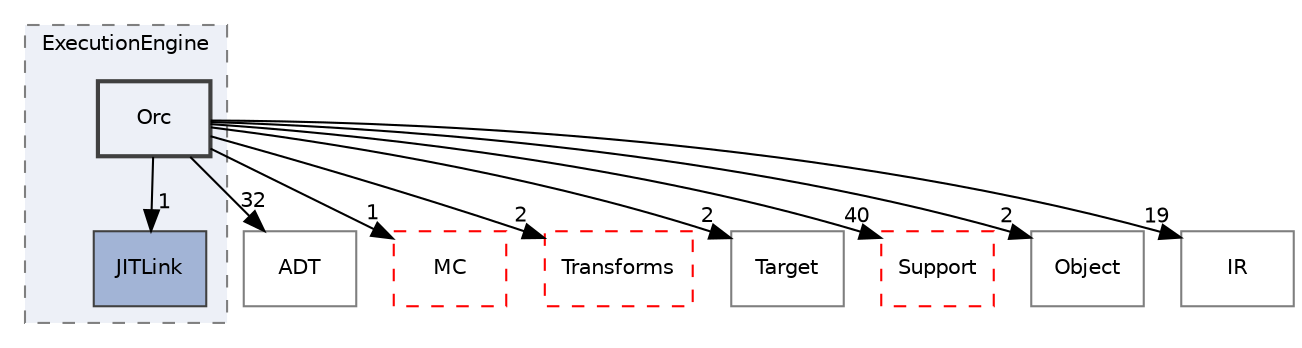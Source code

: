 digraph "include/llvm/ExecutionEngine/Orc"
{
 // LATEX_PDF_SIZE
  bgcolor="transparent";
  edge [fontname="Helvetica",fontsize="10",labelfontname="Helvetica",labelfontsize="10"];
  node [fontname="Helvetica",fontsize="10",shape="box"];
  compound=true
  subgraph clusterdir_cc1d272c7136420c830a4e2c3c711b3d {
    graph [ bgcolor="#edf0f7", pencolor="grey50", style="filled,dashed,", label="ExecutionEngine", fontname="Helvetica", fontsize="10", URL="dir_cc1d272c7136420c830a4e2c3c711b3d.html"]
  dir_4d6f2571dbe779997553ca550d1a42a7 [label="JITLink", style="filled,", fillcolor="#a2b4d6", color="grey25", URL="dir_4d6f2571dbe779997553ca550d1a42a7.html"];
  dir_00734df7853c3add6cfb6066f377bd99 [label="Orc", style="filled,bold,", fillcolor="#edf0f7", color="grey25", URL="dir_00734df7853c3add6cfb6066f377bd99.html"];
  }
  dir_32453792af2ba70c54e3ccae3a790d1b [label="ADT", style="", fillcolor="#edf0f7", color="grey50", URL="dir_32453792af2ba70c54e3ccae3a790d1b.html"];
  dir_3c463fb0a03f5ca9e2abd53334bc8356 [label="MC", style="dashed,", fillcolor="#edf0f7", color="red", URL="dir_3c463fb0a03f5ca9e2abd53334bc8356.html"];
  dir_5625ec55672b6ae9c183a884d9f7b761 [label="Transforms", style="dashed,", fillcolor="#edf0f7", color="red", URL="dir_5625ec55672b6ae9c183a884d9f7b761.html"];
  dir_93bbf26a6ebee48bd39196855fde3e19 [label="Target", style="", fillcolor="#edf0f7", color="grey50", URL="dir_93bbf26a6ebee48bd39196855fde3e19.html"];
  dir_ae1e398ac700924fa434b51c248a5531 [label="Support", style="dashed,", fillcolor="#edf0f7", color="red", URL="dir_ae1e398ac700924fa434b51c248a5531.html"];
  dir_b21276aa901501839874154d4047f901 [label="Object", style="", fillcolor="#edf0f7", color="grey50", URL="dir_b21276aa901501839874154d4047f901.html"];
  dir_c3e93f23a4a31c717998b98ce143b7c0 [label="IR", style="", fillcolor="#edf0f7", color="grey50", URL="dir_c3e93f23a4a31c717998b98ce143b7c0.html"];
  dir_00734df7853c3add6cfb6066f377bd99->dir_32453792af2ba70c54e3ccae3a790d1b [headlabel="32", labeldistance=1.5 headhref="dir_000158_000001.html"];
  dir_00734df7853c3add6cfb6066f377bd99->dir_3c463fb0a03f5ca9e2abd53334bc8356 [headlabel="1", labeldistance=1.5 headhref="dir_000158_000114.html"];
  dir_00734df7853c3add6cfb6066f377bd99->dir_4d6f2571dbe779997553ca550d1a42a7 [headlabel="1", labeldistance=1.5 headhref="dir_000158_000095.html"];
  dir_00734df7853c3add6cfb6066f377bd99->dir_5625ec55672b6ae9c183a884d9f7b761 [headlabel="2", labeldistance=1.5 headhref="dir_000158_000220.html"];
  dir_00734df7853c3add6cfb6066f377bd99->dir_93bbf26a6ebee48bd39196855fde3e19 [headlabel="2", labeldistance=1.5 headhref="dir_000158_000192.html"];
  dir_00734df7853c3add6cfb6066f377bd99->dir_ae1e398ac700924fa434b51c248a5531 [headlabel="40", labeldistance=1.5 headhref="dir_000158_000182.html"];
  dir_00734df7853c3add6cfb6066f377bd99->dir_b21276aa901501839874154d4047f901 [headlabel="2", labeldistance=1.5 headhref="dir_000158_000151.html"];
  dir_00734df7853c3add6cfb6066f377bd99->dir_c3e93f23a4a31c717998b98ce143b7c0 [headlabel="19", labeldistance=1.5 headhref="dir_000158_000091.html"];
}
